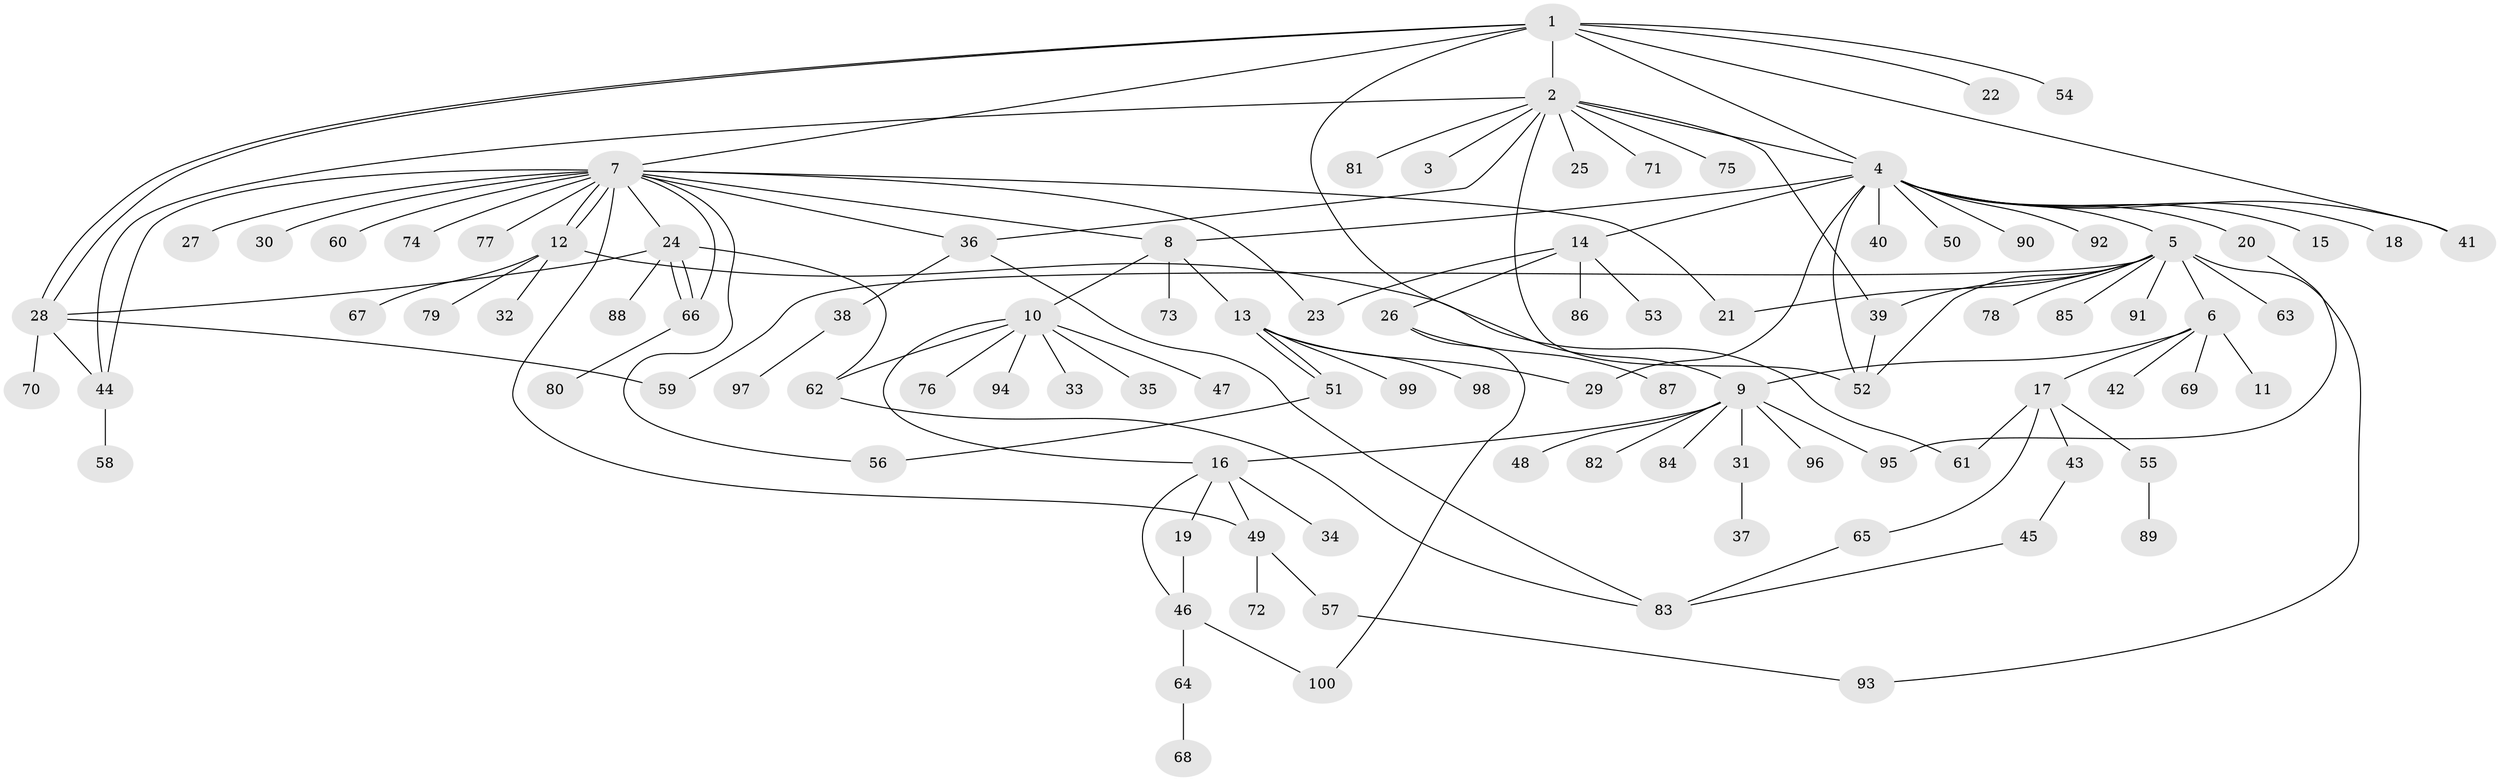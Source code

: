 // coarse degree distribution, {8: 0.012658227848101266, 13: 0.012658227848101266, 1: 0.569620253164557, 14: 0.012658227848101266, 10: 0.012658227848101266, 5: 0.06329113924050633, 17: 0.012658227848101266, 4: 0.0379746835443038, 9: 0.012658227848101266, 7: 0.0379746835443038, 6: 0.02531645569620253, 2: 0.13924050632911392, 3: 0.05063291139240506}
// Generated by graph-tools (version 1.1) at 2025/51/02/27/25 19:51:57]
// undirected, 100 vertices, 132 edges
graph export_dot {
graph [start="1"]
  node [color=gray90,style=filled];
  1;
  2;
  3;
  4;
  5;
  6;
  7;
  8;
  9;
  10;
  11;
  12;
  13;
  14;
  15;
  16;
  17;
  18;
  19;
  20;
  21;
  22;
  23;
  24;
  25;
  26;
  27;
  28;
  29;
  30;
  31;
  32;
  33;
  34;
  35;
  36;
  37;
  38;
  39;
  40;
  41;
  42;
  43;
  44;
  45;
  46;
  47;
  48;
  49;
  50;
  51;
  52;
  53;
  54;
  55;
  56;
  57;
  58;
  59;
  60;
  61;
  62;
  63;
  64;
  65;
  66;
  67;
  68;
  69;
  70;
  71;
  72;
  73;
  74;
  75;
  76;
  77;
  78;
  79;
  80;
  81;
  82;
  83;
  84;
  85;
  86;
  87;
  88;
  89;
  90;
  91;
  92;
  93;
  94;
  95;
  96;
  97;
  98;
  99;
  100;
  1 -- 2;
  1 -- 4;
  1 -- 7;
  1 -- 9;
  1 -- 22;
  1 -- 28;
  1 -- 28;
  1 -- 41;
  1 -- 54;
  2 -- 3;
  2 -- 4;
  2 -- 25;
  2 -- 36;
  2 -- 39;
  2 -- 44;
  2 -- 52;
  2 -- 71;
  2 -- 75;
  2 -- 81;
  4 -- 5;
  4 -- 8;
  4 -- 14;
  4 -- 15;
  4 -- 18;
  4 -- 20;
  4 -- 29;
  4 -- 40;
  4 -- 41;
  4 -- 50;
  4 -- 52;
  4 -- 90;
  4 -- 92;
  5 -- 6;
  5 -- 21;
  5 -- 39;
  5 -- 52;
  5 -- 59;
  5 -- 63;
  5 -- 78;
  5 -- 85;
  5 -- 91;
  5 -- 93;
  6 -- 9;
  6 -- 11;
  6 -- 17;
  6 -- 42;
  6 -- 69;
  7 -- 8;
  7 -- 12;
  7 -- 12;
  7 -- 21;
  7 -- 23;
  7 -- 24;
  7 -- 27;
  7 -- 30;
  7 -- 36;
  7 -- 44;
  7 -- 49;
  7 -- 56;
  7 -- 60;
  7 -- 66;
  7 -- 74;
  7 -- 77;
  8 -- 10;
  8 -- 13;
  8 -- 73;
  9 -- 16;
  9 -- 31;
  9 -- 48;
  9 -- 82;
  9 -- 84;
  9 -- 95;
  9 -- 96;
  10 -- 16;
  10 -- 33;
  10 -- 35;
  10 -- 47;
  10 -- 62;
  10 -- 76;
  10 -- 94;
  12 -- 32;
  12 -- 61;
  12 -- 67;
  12 -- 79;
  13 -- 29;
  13 -- 51;
  13 -- 51;
  13 -- 98;
  13 -- 99;
  14 -- 23;
  14 -- 26;
  14 -- 53;
  14 -- 86;
  16 -- 19;
  16 -- 34;
  16 -- 46;
  16 -- 49;
  17 -- 43;
  17 -- 55;
  17 -- 61;
  17 -- 65;
  19 -- 46;
  20 -- 95;
  24 -- 28;
  24 -- 62;
  24 -- 66;
  24 -- 66;
  24 -- 88;
  26 -- 87;
  26 -- 100;
  28 -- 44;
  28 -- 59;
  28 -- 70;
  31 -- 37;
  36 -- 38;
  36 -- 83;
  38 -- 97;
  39 -- 52;
  43 -- 45;
  44 -- 58;
  45 -- 83;
  46 -- 64;
  46 -- 100;
  49 -- 57;
  49 -- 72;
  51 -- 56;
  55 -- 89;
  57 -- 93;
  62 -- 83;
  64 -- 68;
  65 -- 83;
  66 -- 80;
}
